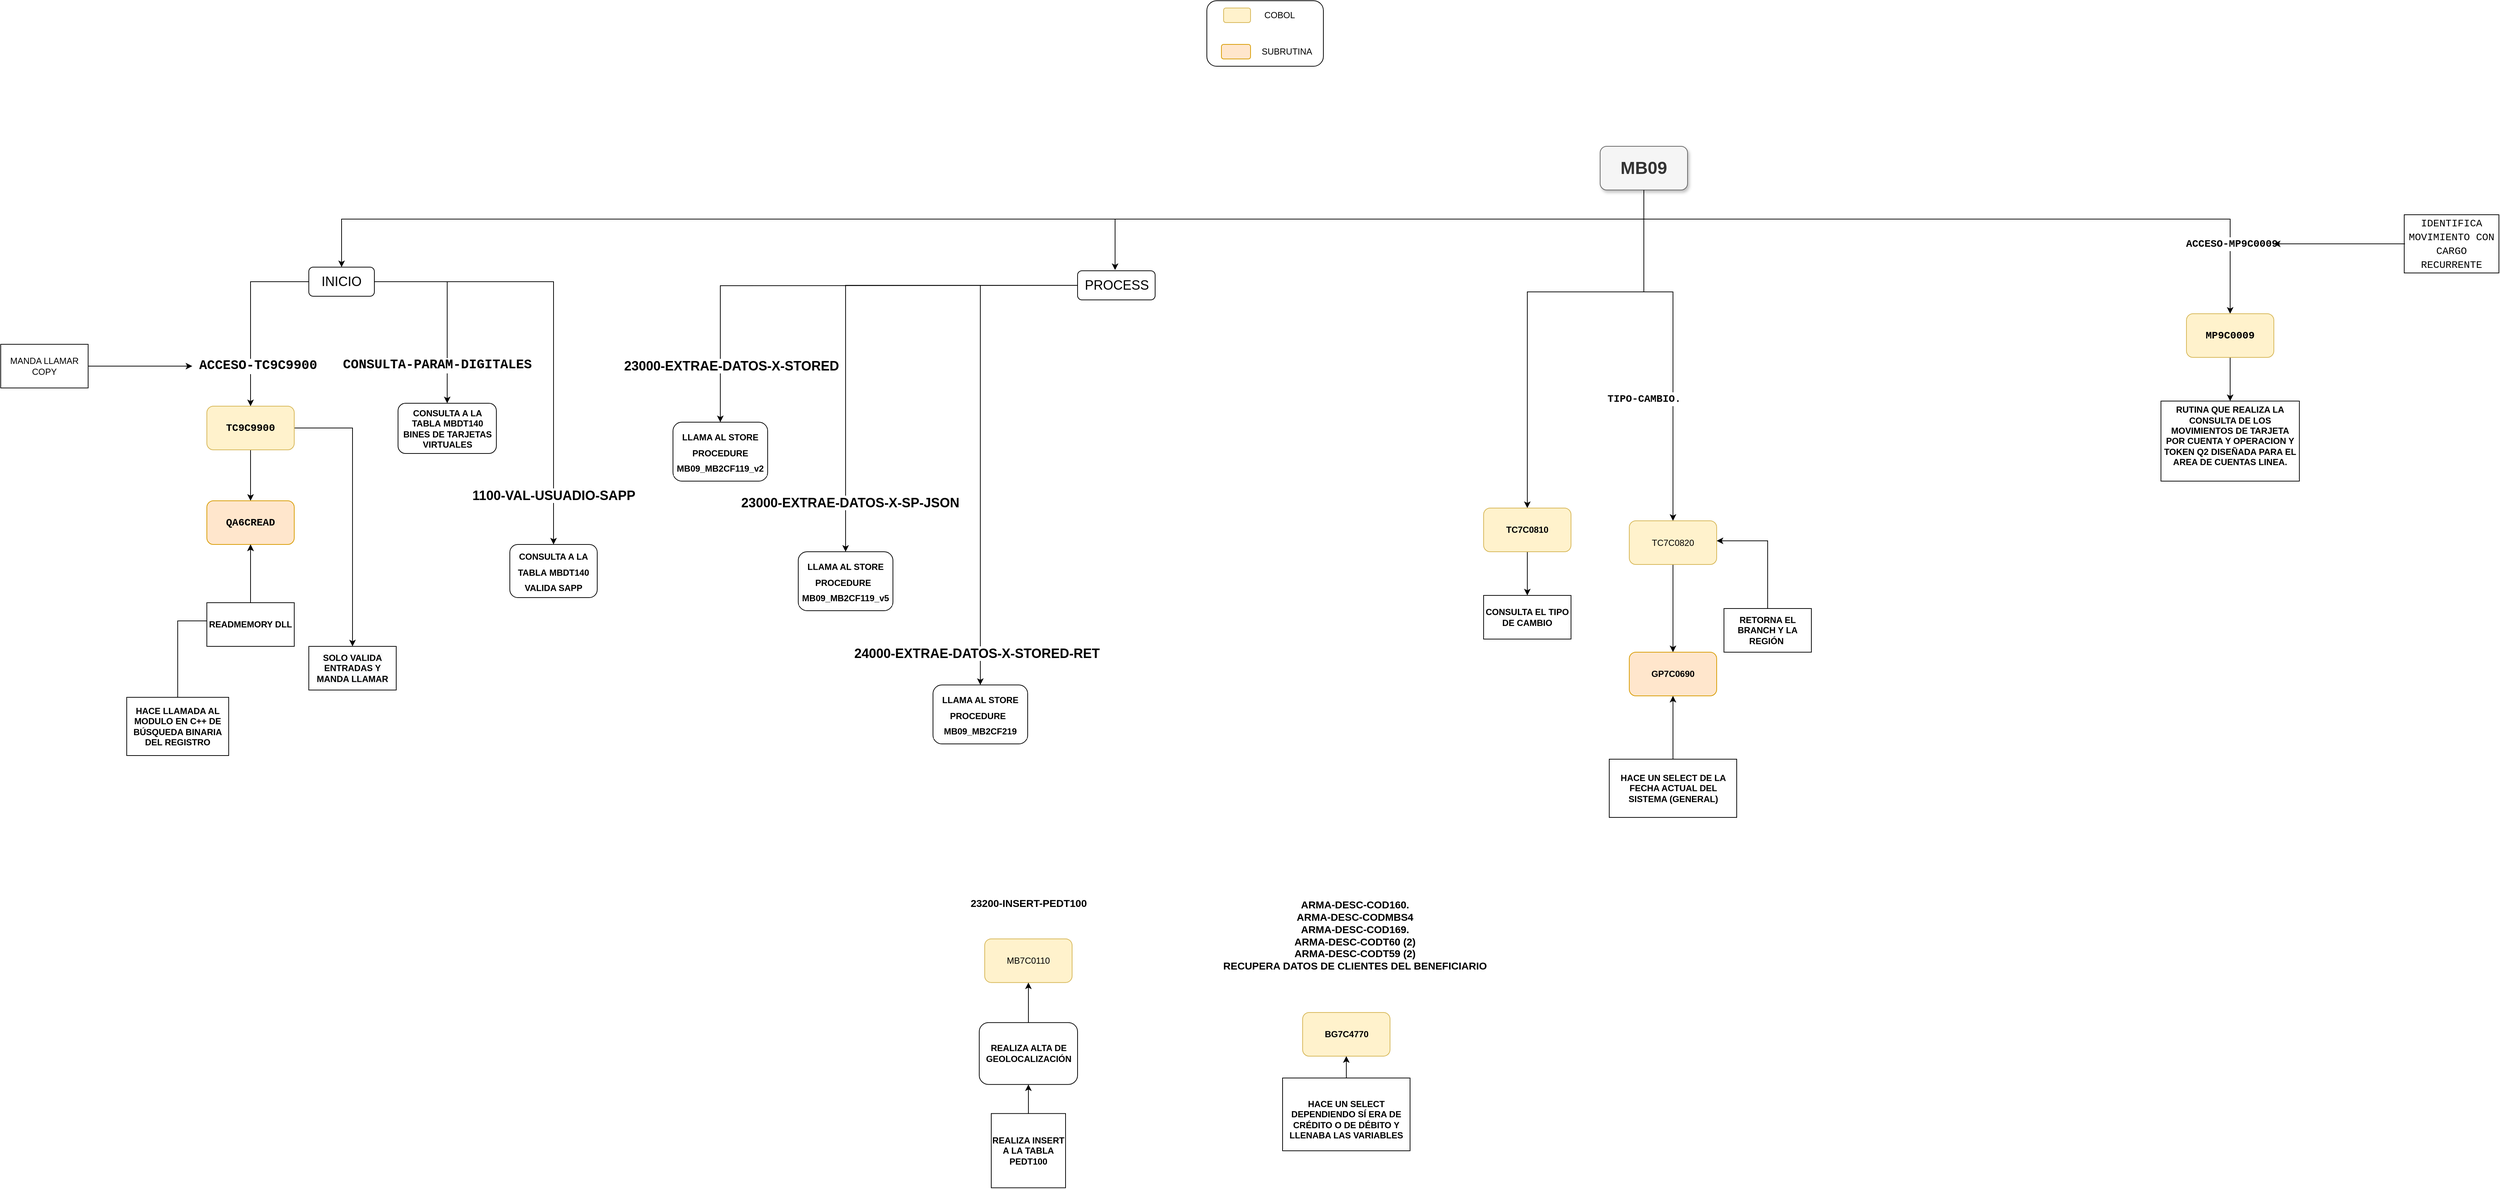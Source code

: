 <mxfile version="20.2.7" type="google"><diagram id="C5RBs43oDa-KdzZeNtuy" name="Page-1"><mxGraphModel grid="1" page="1" gridSize="10" guides="1" tooltips="1" connect="1" arrows="1" fold="1" pageScale="1" pageWidth="1500" pageHeight="1500" math="0" shadow="0"><root><mxCell id="WIyWlLk6GJQsqaUBKTNV-0"/><mxCell id="WIyWlLk6GJQsqaUBKTNV-1" parent="WIyWlLk6GJQsqaUBKTNV-0"/><mxCell id="WIyWlLk6GJQsqaUBKTNV-4" value="Yes" style="rounded=0;html=1;jettySize=auto;orthogonalLoop=1;fontSize=11;endArrow=block;endFill=0;endSize=8;strokeWidth=1;shadow=0;labelBackgroundColor=none;edgeStyle=orthogonalEdgeStyle;" edge="1" parent="WIyWlLk6GJQsqaUBKTNV-1"><mxGeometry y="20" relative="1" as="geometry"><mxPoint as="offset"/><mxPoint x="220" y="290" as="targetPoint"/></mxGeometry></mxCell><mxCell id="WIyWlLk6GJQsqaUBKTNV-5" value="No" style="edgeStyle=orthogonalEdgeStyle;rounded=0;html=1;jettySize=auto;orthogonalLoop=1;fontSize=11;endArrow=block;endFill=0;endSize=8;strokeWidth=1;shadow=0;labelBackgroundColor=none;" edge="1" parent="WIyWlLk6GJQsqaUBKTNV-1"><mxGeometry y="10" relative="1" as="geometry"><mxPoint as="offset"/><mxPoint x="320" y="210" as="targetPoint"/></mxGeometry></mxCell><mxCell id="WIyWlLk6GJQsqaUBKTNV-8" value="No" style="rounded=0;html=1;jettySize=auto;orthogonalLoop=1;fontSize=11;endArrow=block;endFill=0;endSize=8;strokeWidth=1;shadow=0;labelBackgroundColor=none;edgeStyle=orthogonalEdgeStyle;" edge="1" parent="WIyWlLk6GJQsqaUBKTNV-1"><mxGeometry x="0.333" y="20" relative="1" as="geometry"><mxPoint as="offset"/><mxPoint x="220" y="370" as="sourcePoint"/></mxGeometry></mxCell><mxCell id="WIyWlLk6GJQsqaUBKTNV-9" value="Yes" style="edgeStyle=orthogonalEdgeStyle;rounded=0;html=1;jettySize=auto;orthogonalLoop=1;fontSize=11;endArrow=block;endFill=0;endSize=8;strokeWidth=1;shadow=0;labelBackgroundColor=none;" edge="1" parent="WIyWlLk6GJQsqaUBKTNV-1"><mxGeometry y="10" relative="1" as="geometry"><mxPoint as="offset"/><mxPoint x="320" y="330" as="targetPoint"/></mxGeometry></mxCell><mxCell id="VNHmxJi4wNurTRJkoihT-72" style="edgeStyle=orthogonalEdgeStyle;rounded=0;orthogonalLoop=1;jettySize=auto;html=1;fontColor=#000000;exitX=0.5;exitY=1;exitDx=0;exitDy=0;" edge="1" parent="WIyWlLk6GJQsqaUBKTNV-1" source="VNHmxJi4wNurTRJkoihT-0" target="VNHmxJi4wNurTRJkoihT-21"><mxGeometry relative="1" as="geometry"><Array as="points"><mxPoint x="-54" y="480"/><mxPoint x="-214" y="480"/></Array><mxPoint x="-54.0" y="410" as="sourcePoint"/></mxGeometry></mxCell><mxCell id="VNHmxJi4wNurTRJkoihT-75" style="edgeStyle=orthogonalEdgeStyle;rounded=0;orthogonalLoop=1;jettySize=auto;html=1;fontColor=#000000;exitX=0.5;exitY=1;exitDx=0;exitDy=0;" edge="1" parent="WIyWlLk6GJQsqaUBKTNV-1" source="VNHmxJi4wNurTRJkoihT-0" target="VNHmxJi4wNurTRJkoihT-13"><mxGeometry relative="1" as="geometry"><mxPoint x="751" y="420" as="targetPoint"/><Array as="points"><mxPoint x="-54" y="380"/><mxPoint x="751" y="380"/></Array><mxPoint x="106" y="340" as="sourcePoint"/></mxGeometry></mxCell><mxCell id="VNHmxJi4wNurTRJkoihT-101" value="&lt;div style=&quot;font-family: Consolas, &amp;quot;Courier New&amp;quot;, monospace; font-size: 14px; line-height: 19px;&quot;&gt;&lt;span style=&quot;background-color: rgb(255, 255, 255);&quot;&gt;ACCESO-MP9C0009&lt;/span&gt;&lt;/div&gt;" style="edgeLabel;html=1;align=center;verticalAlign=middle;resizable=0;points=[];fontColor=#000000;fontStyle=1" vertex="1" connectable="0" parent="VNHmxJi4wNurTRJkoihT-75"><mxGeometry x="0.801" y="2" relative="1" as="geometry"><mxPoint y="1" as="offset"/></mxGeometry></mxCell><mxCell id="X5X4YMG5XAEGa7uPDeTC-6" style="edgeStyle=orthogonalEdgeStyle;rounded=0;orthogonalLoop=1;jettySize=auto;html=1;exitX=0.5;exitY=1;exitDx=0;exitDy=0;fontSize=18;entryX=0.5;entryY=0;entryDx=0;entryDy=0;" edge="1" parent="WIyWlLk6GJQsqaUBKTNV-1" source="VNHmxJi4wNurTRJkoihT-0" target="X5X4YMG5XAEGa7uPDeTC-7"><mxGeometry relative="1" as="geometry"><mxPoint x="-1300" y="410" as="targetPoint"/><Array as="points"><mxPoint x="-54" y="380"/><mxPoint x="-1842" y="380"/></Array></mxGeometry></mxCell><mxCell id="X5X4YMG5XAEGa7uPDeTC-17" style="edgeStyle=orthogonalEdgeStyle;rounded=0;orthogonalLoop=1;jettySize=auto;html=1;exitX=0.5;exitY=1;exitDx=0;exitDy=0;fontSize=18;" edge="1" parent="WIyWlLk6GJQsqaUBKTNV-1" source="VNHmxJi4wNurTRJkoihT-0"><mxGeometry relative="1" as="geometry"><mxPoint x="-780" y="450" as="targetPoint"/><Array as="points"><mxPoint x="-54" y="380"/><mxPoint x="-780" y="380"/></Array></mxGeometry></mxCell><mxCell id="VNHmxJi4wNurTRJkoihT-0" value="&lt;font style=&quot;font-size: 24px;&quot;&gt;MB09&lt;/font&gt;" style="rounded=1;whiteSpace=wrap;html=1;fontStyle=1;labelBackgroundColor=none;fillColor=#f5f5f5;fontColor=#333333;strokeColor=#666666;shadow=1;" vertex="1" parent="WIyWlLk6GJQsqaUBKTNV-1"><mxGeometry x="-114" y="280" width="120" height="60" as="geometry"/></mxCell><mxCell id="VNHmxJi4wNurTRJkoihT-1" value="MB7C0110" style="rounded=1;whiteSpace=wrap;html=1;fillColor=#fff2cc;strokeColor=#d6b656;" vertex="1" parent="WIyWlLk6GJQsqaUBKTNV-1"><mxGeometry x="-959" y="1368.82" width="120" height="60" as="geometry"/></mxCell><mxCell id="VNHmxJi4wNurTRJkoihT-97" style="edgeStyle=orthogonalEdgeStyle;rounded=0;orthogonalLoop=1;jettySize=auto;html=1;fontColor=#000000;" edge="1" parent="WIyWlLk6GJQsqaUBKTNV-1" source="VNHmxJi4wNurTRJkoihT-11" target="VNHmxJi4wNurTRJkoihT-16"><mxGeometry relative="1" as="geometry"><Array as="points"><mxPoint x="-14" y="907"/><mxPoint x="-14" y="907"/></Array></mxGeometry></mxCell><mxCell id="VNHmxJi4wNurTRJkoihT-11" value="&lt;span style=&quot;text-align: left;&quot;&gt;TC7C0820&lt;/span&gt;" style="rounded=1;whiteSpace=wrap;html=1;fillColor=#fff2cc;strokeColor=#d6b656;" vertex="1" parent="WIyWlLk6GJQsqaUBKTNV-1"><mxGeometry x="-74" y="794.5" width="120" height="60" as="geometry"/></mxCell><mxCell id="VNHmxJi4wNurTRJkoihT-105" style="edgeStyle=orthogonalEdgeStyle;rounded=0;orthogonalLoop=1;jettySize=auto;html=1;fontColor=#000000;" edge="1" parent="WIyWlLk6GJQsqaUBKTNV-1" source="VNHmxJi4wNurTRJkoihT-13" target="VNHmxJi4wNurTRJkoihT-68"><mxGeometry relative="1" as="geometry"/></mxCell><mxCell id="VNHmxJi4wNurTRJkoihT-13" value="&lt;div style=&quot;font-family: Consolas, &amp;quot;Courier New&amp;quot;, monospace; font-size: 14px; line-height: 19px;&quot;&gt;&lt;font style=&quot;&quot;&gt;MP9C0009&lt;/font&gt;&lt;/div&gt;" style="rounded=1;whiteSpace=wrap;html=1;labelBackgroundColor=none;fontStyle=1;fillColor=#fff2cc;strokeColor=#d6b656;" vertex="1" parent="WIyWlLk6GJQsqaUBKTNV-1"><mxGeometry x="691" y="510" width="120" height="60" as="geometry"/></mxCell><mxCell id="VNHmxJi4wNurTRJkoihT-16" value="&lt;span data-reactroot=&quot;&quot; class=&quot;notion-enable-hover&quot; data-token-index=&quot;0&quot; style=&quot;&quot;&gt;GP7C0690&lt;/span&gt;" style="rounded=1;whiteSpace=wrap;html=1;fontStyle=1;fillColor=#ffe6cc;strokeColor=#d79b00;" vertex="1" parent="WIyWlLk6GJQsqaUBKTNV-1"><mxGeometry x="-74" y="975" width="120" height="60" as="geometry"/></mxCell><mxCell id="VNHmxJi4wNurTRJkoihT-20" value="BG7C4770" style="rounded=1;whiteSpace=wrap;html=1;fontStyle=1;fillColor=#fff2cc;strokeColor=#d6b656;" vertex="1" parent="WIyWlLk6GJQsqaUBKTNV-1"><mxGeometry x="-522.5" y="1470.0" width="120" height="60" as="geometry"/></mxCell><mxCell id="VNHmxJi4wNurTRJkoihT-58" value="" style="edgeStyle=orthogonalEdgeStyle;rounded=0;orthogonalLoop=1;jettySize=auto;html=1;fontColor=#000000;" edge="1" parent="WIyWlLk6GJQsqaUBKTNV-1" source="VNHmxJi4wNurTRJkoihT-21" target="VNHmxJi4wNurTRJkoihT-57"><mxGeometry relative="1" as="geometry"/></mxCell><mxCell id="VNHmxJi4wNurTRJkoihT-21" value="TC7C0810" style="rounded=1;whiteSpace=wrap;html=1;fontStyle=1;fillColor=#FFF2CC;strokeColor=#d6b656;" vertex="1" parent="WIyWlLk6GJQsqaUBKTNV-1"><mxGeometry x="-274" y="777" width="120" height="60" as="geometry"/></mxCell><mxCell id="VNHmxJi4wNurTRJkoihT-29" value="" style="edgeStyle=orthogonalEdgeStyle;rounded=0;orthogonalLoop=1;jettySize=auto;html=1;fontColor=#000000;" edge="1" parent="WIyWlLk6GJQsqaUBKTNV-1" source="VNHmxJi4wNurTRJkoihT-22" target="VNHmxJi4wNurTRJkoihT-28"><mxGeometry relative="1" as="geometry"/></mxCell><mxCell id="VNHmxJi4wNurTRJkoihT-67" style="edgeStyle=orthogonalEdgeStyle;rounded=0;orthogonalLoop=1;jettySize=auto;html=1;fontColor=#000000;" edge="1" parent="WIyWlLk6GJQsqaUBKTNV-1" source="VNHmxJi4wNurTRJkoihT-22" target="VNHmxJi4wNurTRJkoihT-66"><mxGeometry relative="1" as="geometry"/></mxCell><mxCell id="VNHmxJi4wNurTRJkoihT-22" value="&lt;div style=&quot;font-family: Consolas, &amp;quot;Courier New&amp;quot;, monospace; font-size: 14px; line-height: 19px;&quot;&gt;&lt;span style=&quot;text-align: left;&quot;&gt;TC9C9900&lt;/span&gt;&lt;br&gt;&lt;/div&gt;" style="rounded=1;whiteSpace=wrap;html=1;labelBackgroundColor=none;fontStyle=1;fillColor=#fff2cc;strokeColor=#d6b656;" vertex="1" parent="WIyWlLk6GJQsqaUBKTNV-1"><mxGeometry x="-2027" y="637" width="120" height="60" as="geometry"/></mxCell><mxCell id="VNHmxJi4wNurTRJkoihT-28" value="&lt;div style=&quot;font-family: Consolas, &amp;quot;Courier New&amp;quot;, monospace; font-size: 14px; line-height: 19px;&quot;&gt;QA6CREAD&lt;br&gt;&lt;/div&gt;" style="rounded=1;whiteSpace=wrap;html=1;labelBackgroundColor=none;fontStyle=1;fillColor=#ffe6cc;strokeColor=#d79b00;" vertex="1" parent="WIyWlLk6GJQsqaUBKTNV-1"><mxGeometry x="-2027" y="767" width="120" height="60" as="geometry"/></mxCell><mxCell id="VNHmxJi4wNurTRJkoihT-80" style="edgeStyle=orthogonalEdgeStyle;rounded=0;orthogonalLoop=1;jettySize=auto;html=1;fontColor=#000000;" edge="1" parent="WIyWlLk6GJQsqaUBKTNV-1" source="VNHmxJi4wNurTRJkoihT-32" target="VNHmxJi4wNurTRJkoihT-1"><mxGeometry relative="1" as="geometry"/></mxCell><mxCell id="VNHmxJi4wNurTRJkoihT-32" value="REALIZA ALTA DE GEOLOCALIZACIÓN" style="whiteSpace=wrap;html=1;rounded=1;fontStyle=1;" vertex="1" parent="WIyWlLk6GJQsqaUBKTNV-1"><mxGeometry x="-966.5" y="1483.82" width="135" height="85" as="geometry"/></mxCell><mxCell id="VNHmxJi4wNurTRJkoihT-56" value="" style="edgeStyle=orthogonalEdgeStyle;rounded=0;orthogonalLoop=1;jettySize=auto;html=1;fontColor=#000000;" edge="1" parent="WIyWlLk6GJQsqaUBKTNV-1" source="VNHmxJi4wNurTRJkoihT-54" target="VNHmxJi4wNurTRJkoihT-20"><mxGeometry relative="1" as="geometry"/></mxCell><mxCell id="VNHmxJi4wNurTRJkoihT-54" value="&lt;br&gt;&lt;span style=&quot;color: rgb(0, 0, 0); font-family: Helvetica; font-size: 12px; font-style: normal; font-variant-ligatures: normal; font-variant-caps: normal; font-weight: 700; letter-spacing: normal; orphans: 2; text-align: center; text-indent: 0px; text-transform: none; widows: 2; word-spacing: 0px; -webkit-text-stroke-width: 0px; text-decoration-thickness: initial; text-decoration-style: initial; text-decoration-color: initial; float: none; display: inline !important;&quot;&gt;HACE UN SELECT DEPENDIENDO SÍ ERA DE CRÉDITO O DE DÉBITO Y LLENABA LAS VARIABLES&lt;/span&gt;&lt;br&gt;" style="rounded=0;whiteSpace=wrap;html=1;labelBackgroundColor=none;fontColor=#000000;" vertex="1" parent="WIyWlLk6GJQsqaUBKTNV-1"><mxGeometry x="-550" y="1560.0" width="175" height="100" as="geometry"/></mxCell><mxCell id="VNHmxJi4wNurTRJkoihT-57" value="&lt;span style=&quot;color: rgb(0, 0, 0); font-family: Helvetica; font-size: 12px; font-style: normal; font-variant-ligatures: normal; font-variant-caps: normal; font-weight: 700; letter-spacing: normal; orphans: 2; text-align: center; text-indent: 0px; text-transform: none; widows: 2; word-spacing: 0px; -webkit-text-stroke-width: 0px; text-decoration-thickness: initial; text-decoration-style: initial; text-decoration-color: initial; float: none; display: inline !important;&quot;&gt;CONSULTA EL TIPO DE CAMBIO&lt;/span&gt;" style="rounded=0;whiteSpace=wrap;html=1;labelBackgroundColor=none;fontColor=#000000;" vertex="1" parent="WIyWlLk6GJQsqaUBKTNV-1"><mxGeometry x="-274" y="897" width="120" height="60" as="geometry"/></mxCell><mxCell id="VNHmxJi4wNurTRJkoihT-61" style="edgeStyle=orthogonalEdgeStyle;rounded=0;orthogonalLoop=1;jettySize=auto;html=1;fontColor=#000000;" edge="1" parent="WIyWlLk6GJQsqaUBKTNV-1" source="VNHmxJi4wNurTRJkoihT-59" target="VNHmxJi4wNurTRJkoihT-16"><mxGeometry relative="1" as="geometry"/></mxCell><mxCell id="VNHmxJi4wNurTRJkoihT-59" value="&lt;span style=&quot;color: rgb(0, 0, 0); font-family: Helvetica; font-size: 12px; font-style: normal; font-variant-ligatures: normal; font-variant-caps: normal; font-weight: 700; letter-spacing: normal; orphans: 2; text-align: center; text-indent: 0px; text-transform: none; widows: 2; word-spacing: 0px; -webkit-text-stroke-width: 0px; text-decoration-thickness: initial; text-decoration-style: initial; text-decoration-color: initial; float: none; display: inline !important;&quot;&gt;HACE UN SELECT DE LA FECHA ACTUAL DEL SISTEMA (GENERAL)&lt;/span&gt;" style="rounded=0;whiteSpace=wrap;html=1;labelBackgroundColor=none;fontColor=#000000;" vertex="1" parent="WIyWlLk6GJQsqaUBKTNV-1"><mxGeometry x="-101.5" y="1122" width="175" height="80" as="geometry"/></mxCell><mxCell id="VNHmxJi4wNurTRJkoihT-95" style="edgeStyle=orthogonalEdgeStyle;rounded=0;orthogonalLoop=1;jettySize=auto;html=1;fontColor=#000000;" edge="1" parent="WIyWlLk6GJQsqaUBKTNV-1" source="VNHmxJi4wNurTRJkoihT-62" target="VNHmxJi4wNurTRJkoihT-11"><mxGeometry relative="1" as="geometry"><Array as="points"><mxPoint x="116" y="822"/></Array></mxGeometry></mxCell><mxCell id="VNHmxJi4wNurTRJkoihT-62" value="&lt;span style=&quot;color: rgb(0, 0, 0); font-family: Helvetica; font-size: 12px; font-style: normal; font-variant-ligatures: normal; font-variant-caps: normal; font-weight: 700; letter-spacing: normal; orphans: 2; text-align: center; text-indent: 0px; text-transform: none; widows: 2; word-spacing: 0px; -webkit-text-stroke-width: 0px; text-decoration-thickness: initial; text-decoration-style: initial; text-decoration-color: initial; float: none; display: inline !important;&quot;&gt;RETORNA EL BRANCH Y LA REGIÓN&amp;nbsp;&lt;/span&gt;" style="rounded=0;whiteSpace=wrap;html=1;labelBackgroundColor=none;fontColor=#000000;" vertex="1" parent="WIyWlLk6GJQsqaUBKTNV-1"><mxGeometry x="56" y="915" width="120" height="60" as="geometry"/></mxCell><mxCell id="VNHmxJi4wNurTRJkoihT-65" style="edgeStyle=orthogonalEdgeStyle;rounded=0;orthogonalLoop=1;jettySize=auto;html=1;fontColor=#000000;" edge="1" parent="WIyWlLk6GJQsqaUBKTNV-1" source="VNHmxJi4wNurTRJkoihT-64" target="VNHmxJi4wNurTRJkoihT-28"><mxGeometry relative="1" as="geometry"/></mxCell><mxCell id="VNHmxJi4wNurTRJkoihT-64" value="&lt;b&gt;HACE LLAMADA AL MODULO EN C++ DE BÚSQUEDA BINARIA DEL REGISTRO&lt;/b&gt;" style="rounded=0;whiteSpace=wrap;html=1;labelBackgroundColor=none;fontColor=#000000;" vertex="1" parent="WIyWlLk6GJQsqaUBKTNV-1"><mxGeometry x="-2137" y="1037" width="140" height="80" as="geometry"/></mxCell><mxCell id="VNHmxJi4wNurTRJkoihT-66" value="&lt;span style=&quot;color: rgb(0, 0, 0); font-family: Helvetica; font-size: 12px; font-style: normal; font-variant-ligatures: normal; font-variant-caps: normal; font-weight: 700; letter-spacing: normal; orphans: 2; text-align: center; text-indent: 0px; text-transform: none; widows: 2; word-spacing: 0px; -webkit-text-stroke-width: 0px; background-color: rgb(248, 249, 250); text-decoration-thickness: initial; text-decoration-style: initial; text-decoration-color: initial; float: none; display: inline !important;&quot;&gt;SOLO VALIDA ENTRADAS Y MANDA LLAMAR&lt;/span&gt;" style="rounded=0;whiteSpace=wrap;html=1;labelBackgroundColor=none;fontColor=#000000;" vertex="1" parent="WIyWlLk6GJQsqaUBKTNV-1"><mxGeometry x="-1887" y="967" width="120" height="60" as="geometry"/></mxCell><mxCell id="VNHmxJi4wNurTRJkoihT-68" value="&#10;RUTINA QUE REALIZA LA CONSULTA DE LOS MOVIMIENTOS DE  TARJETA POR CUENTA Y OPERACION Y TOKEN Q2 DISEÑADA PARA EL AREA DE CUENTAS LINEA.&#10;&#10;" style="rounded=0;whiteSpace=wrap;html=1;labelBackgroundColor=none;fontColor=#000000;fontStyle=1" vertex="1" parent="WIyWlLk6GJQsqaUBKTNV-1"><mxGeometry x="656" y="630" width="190" height="110" as="geometry"/></mxCell><mxCell id="VNHmxJi4wNurTRJkoihT-77" style="edgeStyle=orthogonalEdgeStyle;rounded=0;orthogonalLoop=1;jettySize=auto;html=1;fontColor=#000000;" edge="1" parent="WIyWlLk6GJQsqaUBKTNV-1" source="VNHmxJi4wNurTRJkoihT-76" target="VNHmxJi4wNurTRJkoihT-28"><mxGeometry relative="1" as="geometry"/></mxCell><mxCell id="VNHmxJi4wNurTRJkoihT-76" value="READMEMORY DLL" style="rounded=0;whiteSpace=wrap;html=1;labelBackgroundColor=none;fontColor=#000000;fontStyle=1" vertex="1" parent="WIyWlLk6GJQsqaUBKTNV-1"><mxGeometry x="-2027" y="907" width="120" height="60" as="geometry"/></mxCell><mxCell id="VNHmxJi4wNurTRJkoihT-82" value="" style="rounded=1;whiteSpace=wrap;html=1;labelBackgroundColor=none;fillColor=#fff2cc;strokeColor=#d6b656;" vertex="1" parent="WIyWlLk6GJQsqaUBKTNV-1"><mxGeometry x="-631" y="90" width="37" height="20" as="geometry"/></mxCell><mxCell id="VNHmxJi4wNurTRJkoihT-83" value="" style="rounded=1;whiteSpace=wrap;html=1;labelBackgroundColor=none;fillColor=#ffe6cc;strokeColor=#d79b00;" vertex="1" parent="WIyWlLk6GJQsqaUBKTNV-1"><mxGeometry x="-634" y="140" width="40" height="20" as="geometry"/></mxCell><mxCell id="VNHmxJi4wNurTRJkoihT-84" value="COBOL" style="text;html=1;strokeColor=none;fillColor=none;align=center;verticalAlign=middle;whiteSpace=wrap;rounded=0;labelBackgroundColor=none;fontColor=#000000;" vertex="1" parent="WIyWlLk6GJQsqaUBKTNV-1"><mxGeometry x="-584" y="85" width="60" height="30" as="geometry"/></mxCell><mxCell id="VNHmxJi4wNurTRJkoihT-85" value="SUBRUTINA" style="text;html=1;strokeColor=none;fillColor=none;align=center;verticalAlign=middle;whiteSpace=wrap;rounded=0;labelBackgroundColor=none;fontColor=#000000;" vertex="1" parent="WIyWlLk6GJQsqaUBKTNV-1"><mxGeometry x="-574" y="135" width="60" height="30" as="geometry"/></mxCell><mxCell id="VNHmxJi4wNurTRJkoihT-87" value="" style="rounded=1;whiteSpace=wrap;html=1;labelBackgroundColor=none;fontColor=#000000;fillColor=none;" vertex="1" parent="WIyWlLk6GJQsqaUBKTNV-1"><mxGeometry x="-654" y="80" width="160" height="90" as="geometry"/></mxCell><mxCell id="LDvWotQFkl-POLn7O3X8-0" value="" style="edgeStyle=orthogonalEdgeStyle;rounded=0;orthogonalLoop=1;jettySize=auto;html=1;fontSize=24;" edge="1" parent="WIyWlLk6GJQsqaUBKTNV-1" source="VNHmxJi4wNurTRJkoihT-103" target="VNHmxJi4wNurTRJkoihT-32"><mxGeometry relative="1" as="geometry"/></mxCell><mxCell id="VNHmxJi4wNurTRJkoihT-103" value="REALIZA INSERT A LA TABLA PEDT100" style="whiteSpace=wrap;html=1;aspect=fixed;labelBackgroundColor=#FFFFFF;fontColor=#000000;fillColor=none;fontStyle=1" vertex="1" parent="WIyWlLk6GJQsqaUBKTNV-1"><mxGeometry x="-950" y="1608.82" width="102" height="102" as="geometry"/></mxCell><mxCell id="X5X4YMG5XAEGa7uPDeTC-1" style="edgeStyle=orthogonalEdgeStyle;rounded=0;orthogonalLoop=1;jettySize=auto;html=1;" edge="1" parent="WIyWlLk6GJQsqaUBKTNV-1"><mxGeometry relative="1" as="geometry"><mxPoint x="811" y="414" as="targetPoint"/><mxPoint x="991" y="414" as="sourcePoint"/></mxGeometry></mxCell><mxCell id="VNHmxJi4wNurTRJkoihT-106" value="&lt;div style=&quot;font-family: Consolas, &amp;quot;Courier New&amp;quot;, monospace; font-size: 14px; line-height: 19px;&quot;&gt;IDENTIFICA MOVIMIENTO CON CARGO RECURRENTE&lt;/div&gt;" style="rounded=0;whiteSpace=wrap;html=1;labelBackgroundColor=#FFFFFF;fontColor=#000000;fillColor=none;" vertex="1" parent="WIyWlLk6GJQsqaUBKTNV-1"><mxGeometry x="990" y="374" width="130" height="80" as="geometry"/></mxCell><mxCell id="X5X4YMG5XAEGa7uPDeTC-5" style="edgeStyle=orthogonalEdgeStyle;rounded=0;orthogonalLoop=1;jettySize=auto;html=1;" edge="1" parent="WIyWlLk6GJQsqaUBKTNV-1" source="VNHmxJi4wNurTRJkoihT-108"><mxGeometry relative="1" as="geometry"><mxPoint x="-2047" y="582" as="targetPoint"/></mxGeometry></mxCell><mxCell id="VNHmxJi4wNurTRJkoihT-108" value="MANDA LLAMAR COPY" style="rounded=0;whiteSpace=wrap;html=1;labelBackgroundColor=none;fontColor=#000000;fillColor=none;" vertex="1" parent="WIyWlLk6GJQsqaUBKTNV-1"><mxGeometry x="-2310" y="552" width="120" height="60" as="geometry"/></mxCell><mxCell id="LDvWotQFkl-POLn7O3X8-1" style="edgeStyle=orthogonalEdgeStyle;rounded=0;orthogonalLoop=1;jettySize=auto;html=1;fontColor=#000000;entryX=0.5;entryY=0;entryDx=0;entryDy=0;" edge="1" parent="WIyWlLk6GJQsqaUBKTNV-1" target="VNHmxJi4wNurTRJkoihT-11"><mxGeometry relative="1" as="geometry"><Array as="points"><mxPoint x="-54" y="480"/><mxPoint x="-14" y="480"/></Array><mxPoint x="-54" y="340" as="sourcePoint"/><mxPoint x="-204" y="590" as="targetPoint"/></mxGeometry></mxCell><mxCell id="LDvWotQFkl-POLn7O3X8-3" value="&lt;div style=&quot;font-family: Consolas, &amp;quot;Courier New&amp;quot;, monospace; font-size: 14px; line-height: 19px;&quot;&gt;&lt;div style=&quot;&quot;&gt;&lt;span style=&quot;background-color: rgb(255, 255, 255);&quot;&gt;&lt;b&gt;TIPO-CAMBIO.&lt;/b&gt;&lt;/span&gt;&lt;/div&gt;&lt;div style=&quot;color: rgb(212, 212, 212); background-color: rgb(30, 30, 30);&quot;&gt;&lt;span style=&quot;color: #b5cea8;&quot;&gt;&lt;/span&gt;&lt;/div&gt;&lt;/div&gt;" style="edgeLabel;html=1;align=center;verticalAlign=middle;resizable=0;points=[];fontColor=#000000;" connectable="0" vertex="1" parent="WIyWlLk6GJQsqaUBKTNV-1"><mxGeometry x="-54.0" y="626.999" as="geometry"/></mxCell><mxCell id="X5X4YMG5XAEGa7uPDeTC-8" style="edgeStyle=orthogonalEdgeStyle;rounded=0;orthogonalLoop=1;jettySize=auto;html=1;exitX=0;exitY=0.5;exitDx=0;exitDy=0;fontSize=18;entryX=0.5;entryY=0;entryDx=0;entryDy=0;" edge="1" parent="WIyWlLk6GJQsqaUBKTNV-1" source="X5X4YMG5XAEGa7uPDeTC-7" target="VNHmxJi4wNurTRJkoihT-22"><mxGeometry relative="1" as="geometry"><mxPoint x="-1967" y="562" as="targetPoint"/></mxGeometry></mxCell><mxCell id="X5X4YMG5XAEGa7uPDeTC-12" style="edgeStyle=orthogonalEdgeStyle;rounded=0;orthogonalLoop=1;jettySize=auto;html=1;exitX=1;exitY=0.5;exitDx=0;exitDy=0;fontSize=18;" edge="1" parent="WIyWlLk6GJQsqaUBKTNV-1" source="X5X4YMG5XAEGa7uPDeTC-7" target="X5X4YMG5XAEGa7uPDeTC-13"><mxGeometry relative="1" as="geometry"><mxPoint x="-1607" y="562.0" as="targetPoint"/></mxGeometry></mxCell><mxCell id="X5X4YMG5XAEGa7uPDeTC-20" style="edgeStyle=orthogonalEdgeStyle;rounded=0;orthogonalLoop=1;jettySize=auto;html=1;exitX=1;exitY=0.5;exitDx=0;exitDy=0;entryX=0.5;entryY=0;entryDx=0;entryDy=0;fontSize=18;" edge="1" parent="WIyWlLk6GJQsqaUBKTNV-1" source="X5X4YMG5XAEGa7uPDeTC-7" target="X5X4YMG5XAEGa7uPDeTC-19"><mxGeometry relative="1" as="geometry"/></mxCell><mxCell id="X5X4YMG5XAEGa7uPDeTC-7" value="INICIO" style="rounded=1;whiteSpace=wrap;html=1;labelBackgroundColor=#FFFFFF;fontSize=18;" vertex="1" parent="WIyWlLk6GJQsqaUBKTNV-1"><mxGeometry x="-1887" y="446" width="90" height="40" as="geometry"/></mxCell><mxCell id="X5X4YMG5XAEGa7uPDeTC-9" value="&lt;div style=&quot;font-family: Consolas, &amp;quot;Courier New&amp;quot;, monospace; line-height: 19px;&quot;&gt;&lt;span style=&quot;background-color: rgb(255, 255, 255);&quot;&gt;&lt;b style=&quot;&quot;&gt;&lt;font style=&quot;font-size: 18px;&quot;&gt;ACCESO-TC9C9900&lt;/font&gt;&lt;/b&gt;&lt;/span&gt;&lt;/div&gt;" style="edgeLabel;html=1;align=center;verticalAlign=middle;resizable=0;points=[];fontColor=#000000;" connectable="0" vertex="1" parent="WIyWlLk6GJQsqaUBKTNV-1"><mxGeometry x="-1957" y="582" as="geometry"/></mxCell><mxCell id="X5X4YMG5XAEGa7uPDeTC-11" value="&lt;div style=&quot;line-height: 19px;&quot;&gt;&lt;font face=&quot;Consolas, Courier New, monospace&quot;&gt;&lt;span style=&quot;font-size: 18px;&quot;&gt;&lt;b&gt;CONSULTA-PARAM-DIGITALES&lt;/b&gt;&lt;/span&gt;&lt;/font&gt;&lt;br&gt;&lt;/div&gt;" style="edgeLabel;html=1;align=center;verticalAlign=middle;resizable=0;points=[];fontColor=#000000;" connectable="0" vertex="1" parent="WIyWlLk6GJQsqaUBKTNV-1"><mxGeometry x="-1711" y="581" as="geometry"/></mxCell><mxCell id="X5X4YMG5XAEGa7uPDeTC-13" value="&lt;div&gt;CONSULTA A LA TABLA&amp;nbsp;MBDT140 BINES DE&amp;nbsp;TARJETAS VIRTUALES&lt;/div&gt;" style="whiteSpace=wrap;html=1;rounded=1;fontStyle=1;" vertex="1" parent="WIyWlLk6GJQsqaUBKTNV-1"><mxGeometry x="-1764.5" y="633" width="135" height="69" as="geometry"/></mxCell><mxCell id="X5X4YMG5XAEGa7uPDeTC-25" style="edgeStyle=orthogonalEdgeStyle;rounded=0;orthogonalLoop=1;jettySize=auto;html=1;exitX=0;exitY=0.5;exitDx=0;exitDy=0;fontSize=18;entryX=0.5;entryY=0;entryDx=0;entryDy=0;" edge="1" parent="WIyWlLk6GJQsqaUBKTNV-1" target="X5X4YMG5XAEGa7uPDeTC-22"><mxGeometry relative="1" as="geometry"><mxPoint x="-973" y="610" as="targetPoint"/><mxPoint x="-764.5" y="471" as="sourcePoint"/></mxGeometry></mxCell><mxCell id="X5X4YMG5XAEGa7uPDeTC-27" style="edgeStyle=orthogonalEdgeStyle;rounded=0;orthogonalLoop=1;jettySize=auto;html=1;exitX=0.25;exitY=1;exitDx=0;exitDy=0;entryX=0.5;entryY=0;entryDx=0;entryDy=0;fontSize=12;" edge="1" parent="WIyWlLk6GJQsqaUBKTNV-1" source="X5X4YMG5XAEGa7uPDeTC-14" target="X5X4YMG5XAEGa7uPDeTC-26"><mxGeometry relative="1" as="geometry"><Array as="points"><mxPoint x="-805" y="471"/><mxPoint x="-1150" y="471"/></Array></mxGeometry></mxCell><mxCell id="X5X4YMG5XAEGa7uPDeTC-32" style="edgeStyle=orthogonalEdgeStyle;rounded=0;orthogonalLoop=1;jettySize=auto;html=1;exitX=0;exitY=0.5;exitDx=0;exitDy=0;entryX=0.5;entryY=0;entryDx=0;entryDy=0;fontSize=18;" edge="1" parent="WIyWlLk6GJQsqaUBKTNV-1" source="X5X4YMG5XAEGa7uPDeTC-14" target="X5X4YMG5XAEGa7uPDeTC-30"><mxGeometry relative="1" as="geometry"/></mxCell><mxCell id="X5X4YMG5XAEGa7uPDeTC-14" value="PROCESS" style="rounded=1;whiteSpace=wrap;html=1;labelBackgroundColor=none;fontSize=18;" vertex="1" parent="WIyWlLk6GJQsqaUBKTNV-1"><mxGeometry x="-831.5" y="451" width="106.5" height="40" as="geometry"/></mxCell><mxCell id="X5X4YMG5XAEGa7uPDeTC-15" value="&lt;b&gt;&lt;font style=&quot;font-size: 14px;&quot;&gt;23200-INSERT-PEDT100&lt;/font&gt;&lt;/b&gt;" style="edgeLabel;html=1;align=center;verticalAlign=middle;resizable=0;points=[];fontColor=#000000;" connectable="0" vertex="1" parent="WIyWlLk6GJQsqaUBKTNV-1"><mxGeometry x="-898.999" y="1320.003" as="geometry"/></mxCell><mxCell id="X5X4YMG5XAEGa7uPDeTC-16" value="&lt;b&gt;&lt;font style=&quot;font-size: 14px;&quot;&gt;&lt;span style=&quot;color: rgb(0, 0, 0); font-family: Helvetica; font-style: normal; font-variant-ligatures: normal; font-variant-caps: normal; letter-spacing: normal; orphans: 2; text-align: center; text-indent: 0px; text-transform: none; widows: 2; word-spacing: 0px; -webkit-text-stroke-width: 0px; text-decoration-thickness: initial; text-decoration-style: initial; text-decoration-color: initial; float: none; display: inline !important;&quot;&gt;ARMA-DESC-COD160.&lt;/span&gt;&lt;br style=&quot;color: rgb(0, 0, 0); font-family: Helvetica; font-style: normal; font-variant-ligatures: normal; font-variant-caps: normal; letter-spacing: normal; orphans: 2; text-align: center; text-indent: 0px; text-transform: none; widows: 2; word-spacing: 0px; -webkit-text-stroke-width: 0px; text-decoration-thickness: initial; text-decoration-style: initial; text-decoration-color: initial;&quot;&gt;&lt;span style=&quot;color: rgb(0, 0, 0); font-family: Helvetica; font-style: normal; font-variant-ligatures: normal; font-variant-caps: normal; letter-spacing: normal; orphans: 2; text-align: center; text-indent: 0px; text-transform: none; widows: 2; word-spacing: 0px; -webkit-text-stroke-width: 0px; text-decoration-thickness: initial; text-decoration-style: initial; text-decoration-color: initial; float: none; display: inline !important;&quot;&gt;ARMA-DESC-CODMBS4&lt;/span&gt;&lt;br style=&quot;color: rgb(0, 0, 0); font-family: Helvetica; font-style: normal; font-variant-ligatures: normal; font-variant-caps: normal; letter-spacing: normal; orphans: 2; text-align: center; text-indent: 0px; text-transform: none; widows: 2; word-spacing: 0px; -webkit-text-stroke-width: 0px; text-decoration-thickness: initial; text-decoration-style: initial; text-decoration-color: initial;&quot;&gt;&lt;span style=&quot;color: rgb(0, 0, 0); font-family: Helvetica; font-style: normal; font-variant-ligatures: normal; font-variant-caps: normal; letter-spacing: normal; orphans: 2; text-align: center; text-indent: 0px; text-transform: none; widows: 2; word-spacing: 0px; -webkit-text-stroke-width: 0px; text-decoration-thickness: initial; text-decoration-style: initial; text-decoration-color: initial; float: none; display: inline !important;&quot;&gt;ARMA-DESC-COD169.&lt;/span&gt;&lt;br style=&quot;color: rgb(0, 0, 0); font-family: Helvetica; font-style: normal; font-variant-ligatures: normal; font-variant-caps: normal; letter-spacing: normal; orphans: 2; text-align: center; text-indent: 0px; text-transform: none; widows: 2; word-spacing: 0px; -webkit-text-stroke-width: 0px; text-decoration-thickness: initial; text-decoration-style: initial; text-decoration-color: initial;&quot;&gt;&lt;span style=&quot;color: rgb(0, 0, 0); font-family: Helvetica; font-style: normal; font-variant-ligatures: normal; font-variant-caps: normal; letter-spacing: normal; orphans: 2; text-align: center; text-indent: 0px; text-transform: none; widows: 2; word-spacing: 0px; -webkit-text-stroke-width: 0px; text-decoration-thickness: initial; text-decoration-style: initial; text-decoration-color: initial; float: none; display: inline !important;&quot;&gt;ARMA-DESC-CODT60 (2)&lt;/span&gt;&lt;br style=&quot;color: rgb(0, 0, 0); font-family: Helvetica; font-style: normal; font-variant-ligatures: normal; font-variant-caps: normal; letter-spacing: normal; orphans: 2; text-align: center; text-indent: 0px; text-transform: none; widows: 2; word-spacing: 0px; -webkit-text-stroke-width: 0px; text-decoration-thickness: initial; text-decoration-style: initial; text-decoration-color: initial;&quot;&gt;&lt;span style=&quot;color: rgb(0, 0, 0); font-family: Helvetica; font-style: normal; font-variant-ligatures: normal; font-variant-caps: normal; letter-spacing: normal; orphans: 2; text-align: center; text-indent: 0px; text-transform: none; widows: 2; word-spacing: 0px; -webkit-text-stroke-width: 0px; text-decoration-thickness: initial; text-decoration-style: initial; text-decoration-color: initial; float: none; display: inline !important;&quot;&gt;ARMA-DESC-CODT59 (2)&lt;/span&gt;&lt;br style=&quot;color: rgb(0, 0, 0); font-family: Helvetica; font-style: normal; font-variant-ligatures: normal; font-variant-caps: normal; letter-spacing: normal; orphans: 2; text-align: center; text-indent: 0px; text-transform: none; widows: 2; word-spacing: 0px; -webkit-text-stroke-width: 0px; text-decoration-thickness: initial; text-decoration-style: initial; text-decoration-color: initial;&quot;&gt;&lt;span style=&quot;color: rgb(0, 0, 0); font-family: Helvetica; font-style: normal; font-variant-ligatures: normal; font-variant-caps: normal; letter-spacing: normal; orphans: 2; text-align: center; text-indent: 0px; text-transform: none; widows: 2; word-spacing: 0px; -webkit-text-stroke-width: 0px; text-decoration-thickness: initial; text-decoration-style: initial; text-decoration-color: initial; float: none; display: inline !important;&quot;&gt;RECUPERA DATOS DE CLIENTES DEL BENEFICIARIO&lt;/span&gt;&lt;/font&gt;&lt;br&gt;&lt;/b&gt;" style="edgeLabel;html=1;align=center;verticalAlign=middle;resizable=0;points=[];fontColor=#000000;labelBackgroundColor=default;" connectable="0" vertex="1" parent="WIyWlLk6GJQsqaUBKTNV-1"><mxGeometry x="-451.409" y="1363.818" as="geometry"/></mxCell><mxCell id="X5X4YMG5XAEGa7uPDeTC-19" value="&lt;span style=&quot;font-size: 12px; font-weight: 700;&quot;&gt;CONSULTA A LA TABLA&amp;nbsp;MBDT140 VALIDA SAPP&lt;/span&gt;" style="rounded=1;whiteSpace=wrap;html=1;labelBackgroundColor=none;fontSize=18;" vertex="1" parent="WIyWlLk6GJQsqaUBKTNV-1"><mxGeometry x="-1611" y="827" width="120" height="73" as="geometry"/></mxCell><mxCell id="X5X4YMG5XAEGa7uPDeTC-21" value="&lt;span style=&quot;background-color: rgb(255, 255, 255);&quot;&gt;&lt;b&gt;1100-VAL-USUADIO-SAPP&lt;/b&gt;&lt;/span&gt;" style="text;html=1;align=center;verticalAlign=middle;resizable=0;points=[];autosize=1;strokeColor=none;fillColor=none;fontSize=18;" vertex="1" parent="WIyWlLk6GJQsqaUBKTNV-1"><mxGeometry x="-1676" y="740" width="250" height="40" as="geometry"/></mxCell><mxCell id="X5X4YMG5XAEGa7uPDeTC-22" value="&lt;font style=&quot;font-size: 12px;&quot;&gt;&lt;b&gt;LLAMA AL STORE PROCEDURE MB09_MB2CF119_v2&lt;/b&gt;&lt;/font&gt;" style="rounded=1;whiteSpace=wrap;html=1;labelBackgroundColor=#FFFFFF;fontSize=18;" vertex="1" parent="WIyWlLk6GJQsqaUBKTNV-1"><mxGeometry x="-1387" y="659" width="130" height="81" as="geometry"/></mxCell><mxCell id="X5X4YMG5XAEGa7uPDeTC-24" value="&lt;span style=&quot;background-color: rgb(255, 255, 255);&quot;&gt;&lt;b&gt;23000-EXTRAE-DATOS-X-STORED&lt;/b&gt;&lt;/span&gt;" style="text;html=1;align=center;verticalAlign=middle;resizable=0;points=[];autosize=1;strokeColor=none;fillColor=none;fontSize=18;" vertex="1" parent="WIyWlLk6GJQsqaUBKTNV-1"><mxGeometry x="-1467" y="562" width="320" height="40" as="geometry"/></mxCell><mxCell id="X5X4YMG5XAEGa7uPDeTC-26" value="&lt;font style=&quot;font-size: 12px;&quot;&gt;&lt;b&gt;LLAMA AL STORE PROCEDURE&amp;nbsp;&amp;nbsp;&lt;br&gt;&lt;/b&gt;&lt;/font&gt;&lt;span style=&quot;font-size: 12px;&quot;&gt;&lt;b&gt;MB09_MB2CF119_v5&lt;/b&gt;&lt;/span&gt;" style="rounded=1;whiteSpace=wrap;html=1;labelBackgroundColor=#FFFFFF;fontSize=18;" vertex="1" parent="WIyWlLk6GJQsqaUBKTNV-1"><mxGeometry x="-1215" y="837" width="130" height="81" as="geometry"/></mxCell><mxCell id="X5X4YMG5XAEGa7uPDeTC-29" value="&lt;font style=&quot;font-size: 18px; background-color: rgb(255, 255, 255);&quot;&gt;&lt;b&gt;23000-EXTRAE-DATOS-X-SP-JSON&lt;/b&gt;&lt;/font&gt;" style="text;html=1;align=center;verticalAlign=middle;resizable=0;points=[];autosize=1;strokeColor=none;fillColor=none;fontSize=12;" vertex="1" parent="WIyWlLk6GJQsqaUBKTNV-1"><mxGeometry x="-1304" y="750" width="320" height="40" as="geometry"/></mxCell><mxCell id="X5X4YMG5XAEGa7uPDeTC-30" value="&lt;font style=&quot;font-size: 12px;&quot;&gt;&lt;font style=&quot;&quot;&gt;&lt;b style=&quot;&quot;&gt;LLAMA AL STORE PROCEDURE&amp;nbsp;&amp;nbsp;&lt;br&gt;&lt;/b&gt;&lt;/font&gt;&lt;b style=&quot;&quot;&gt;MB09_MB2CF219&lt;/b&gt;&lt;/font&gt;" style="rounded=1;whiteSpace=wrap;html=1;labelBackgroundColor=#FFFFFF;fontSize=18;" vertex="1" parent="WIyWlLk6GJQsqaUBKTNV-1"><mxGeometry x="-1030" y="1020" width="130" height="81" as="geometry"/></mxCell><mxCell id="X5X4YMG5XAEGa7uPDeTC-31" value="&lt;font style=&quot;font-size: 18px; background-color: rgb(255, 255, 255);&quot;&gt;&lt;b&gt;24000-EXTRAE-DATOS-X-STORED-RET&lt;/b&gt;&lt;/font&gt;" style="text;html=1;align=center;verticalAlign=middle;resizable=0;points=[];autosize=1;strokeColor=none;fillColor=none;fontSize=12;" vertex="1" parent="WIyWlLk6GJQsqaUBKTNV-1"><mxGeometry x="-1150" y="957" width="360" height="40" as="geometry"/></mxCell></root></mxGraphModel></diagram></mxfile>